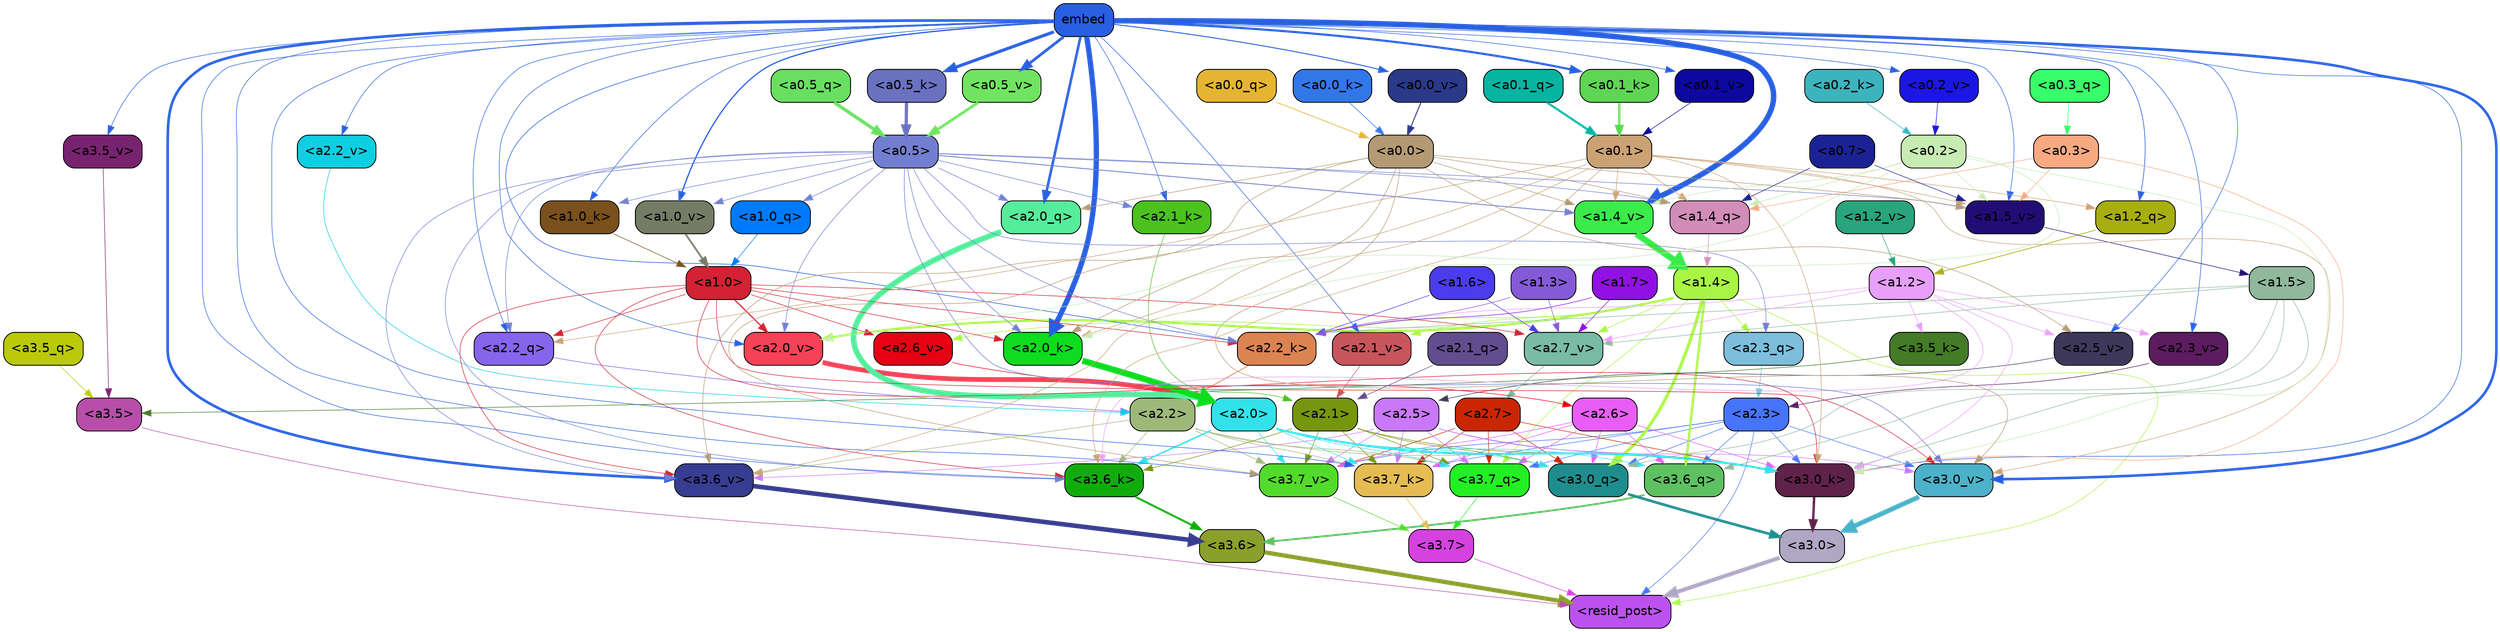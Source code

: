strict digraph "" {
	graph [bgcolor=transparent,
		layout=dot,
		overlap=false,
		splines=true
	];
	"<a3.7>"	[color=black,
		fillcolor="#d542e0",
		fontname=Helvetica,
		shape=box,
		style="filled, rounded"];
	"<resid_post>"	[color=black,
		fillcolor="#bd51ef",
		fontname=Helvetica,
		shape=box,
		style="filled, rounded"];
	"<a3.7>" -> "<resid_post>"	[color="#d542e0",
		penwidth=0.6];
	"<a3.6>"	[color=black,
		fillcolor="#8ba02c",
		fontname=Helvetica,
		shape=box,
		style="filled, rounded"];
	"<a3.6>" -> "<resid_post>"	[color="#8ba02c",
		penwidth=4.648244500160217];
	"<a3.5>"	[color=black,
		fillcolor="#b94eaa",
		fontname=Helvetica,
		shape=box,
		style="filled, rounded"];
	"<a3.5>" -> "<resid_post>"	[color="#b94eaa",
		penwidth=0.6];
	"<a3.0>"	[color=black,
		fillcolor="#afa7c4",
		fontname=Helvetica,
		shape=box,
		style="filled, rounded"];
	"<a3.0>" -> "<resid_post>"	[color="#afa7c4",
		penwidth=4.3288813829422];
	"<a2.3>"	[color=black,
		fillcolor="#4674fd",
		fontname=Helvetica,
		shape=box,
		style="filled, rounded"];
	"<a2.3>" -> "<resid_post>"	[color="#4674fd",
		penwidth=0.6];
	"<a3.7_q>"	[color=black,
		fillcolor="#22f023",
		fontname=Helvetica,
		shape=box,
		style="filled, rounded"];
	"<a2.3>" -> "<a3.7_q>"	[color="#4674fd",
		penwidth=0.6];
	"<a3.6_q>"	[color=black,
		fillcolor="#5ec161",
		fontname=Helvetica,
		shape=box,
		style="filled, rounded"];
	"<a2.3>" -> "<a3.6_q>"	[color="#4674fd",
		penwidth=0.6];
	"<a3.0_q>"	[color=black,
		fillcolor="#1f8d8d",
		fontname=Helvetica,
		shape=box,
		style="filled, rounded"];
	"<a2.3>" -> "<a3.0_q>"	[color="#4674fd",
		penwidth=0.6];
	"<a3.7_k>"	[color=black,
		fillcolor="#e5bc51",
		fontname=Helvetica,
		shape=box,
		style="filled, rounded"];
	"<a2.3>" -> "<a3.7_k>"	[color="#4674fd",
		penwidth=0.6];
	"<a3.0_k>"	[color=black,
		fillcolor="#5f2249",
		fontname=Helvetica,
		shape=box,
		style="filled, rounded"];
	"<a2.3>" -> "<a3.0_k>"	[color="#4674fd",
		penwidth=0.6];
	"<a3.7_v>"	[color=black,
		fillcolor="#53db2c",
		fontname=Helvetica,
		shape=box,
		style="filled, rounded"];
	"<a2.3>" -> "<a3.7_v>"	[color="#4674fd",
		penwidth=0.6];
	"<a3.0_v>"	[color=black,
		fillcolor="#4cb2c9",
		fontname=Helvetica,
		shape=box,
		style="filled, rounded"];
	"<a2.3>" -> "<a3.0_v>"	[color="#4674fd",
		penwidth=0.6];
	"<a1.4>"	[color=black,
		fillcolor="#a9f544",
		fontname=Helvetica,
		shape=box,
		style="filled, rounded"];
	"<a1.4>" -> "<resid_post>"	[color="#a9f544",
		penwidth=0.6];
	"<a1.4>" -> "<a3.7_q>"	[color="#a9f544",
		penwidth=0.6];
	"<a1.4>" -> "<a3.6_q>"	[color="#a9f544",
		penwidth=2.5397292599081993];
	"<a1.4>" -> "<a3.0_q>"	[color="#a9f544",
		penwidth=3.3985572457313538];
	"<a2.3_q>"	[color=black,
		fillcolor="#7cbedb",
		fontname=Helvetica,
		shape=box,
		style="filled, rounded"];
	"<a1.4>" -> "<a2.3_q>"	[color="#a9f544",
		penwidth=0.6];
	"<a2.2_k>"	[color=black,
		fillcolor="#dc8352",
		fontname=Helvetica,
		shape=box,
		style="filled, rounded"];
	"<a1.4>" -> "<a2.2_k>"	[color="#a9f544",
		penwidth=0.6];
	"<a2.7_v>"	[color=black,
		fillcolor="#79bba4",
		fontname=Helvetica,
		shape=box,
		style="filled, rounded"];
	"<a1.4>" -> "<a2.7_v>"	[color="#a9f544",
		penwidth=0.6];
	"<a2.6_v>"	[color=black,
		fillcolor="#e70213",
		fontname=Helvetica,
		shape=box,
		style="filled, rounded"];
	"<a1.4>" -> "<a2.6_v>"	[color="#a9f544",
		penwidth=0.6];
	"<a2.1_v>"	[color=black,
		fillcolor="#c7565c",
		fontname=Helvetica,
		shape=box,
		style="filled, rounded"];
	"<a1.4>" -> "<a2.1_v>"	[color="#a9f544",
		penwidth=0.6];
	"<a2.0_v>"	[color=black,
		fillcolor="#f64256",
		fontname=Helvetica,
		shape=box,
		style="filled, rounded"];
	"<a1.4>" -> "<a2.0_v>"	[color="#a9f544",
		penwidth=2.3308929204940796];
	"<a3.7_q>" -> "<a3.7>"	[color="#22f023",
		penwidth=0.6];
	"<a3.6_q>" -> "<a3.6>"	[color="#5ec161",
		penwidth=2.03758105635643];
	"<a3.5_q>"	[color=black,
		fillcolor="#baca08",
		fontname=Helvetica,
		shape=box,
		style="filled, rounded"];
	"<a3.5_q>" -> "<a3.5>"	[color="#baca08",
		penwidth=0.6];
	"<a3.0_q>" -> "<a3.0>"	[color="#1f8d8d",
		penwidth=2.8638100624084473];
	"<a3.7_k>" -> "<a3.7>"	[color="#e5bc51",
		penwidth=0.6];
	"<a3.6_k>"	[color=black,
		fillcolor="#11ac0c",
		fontname=Helvetica,
		shape=box,
		style="filled, rounded"];
	"<a3.6_k>" -> "<a3.6>"	[color="#11ac0c",
		penwidth=2.174198240041733];
	"<a3.5_k>"	[color=black,
		fillcolor="#447b26",
		fontname=Helvetica,
		shape=box,
		style="filled, rounded"];
	"<a3.5_k>" -> "<a3.5>"	[color="#447b26",
		penwidth=0.6];
	"<a3.0_k>" -> "<a3.0>"	[color="#5f2249",
		penwidth=2.6274144649505615];
	"<a3.7_v>" -> "<a3.7>"	[color="#53db2c",
		penwidth=0.6];
	"<a3.6_v>"	[color=black,
		fillcolor="#373d90",
		fontname=Helvetica,
		shape=box,
		style="filled, rounded"];
	"<a3.6_v>" -> "<a3.6>"	[color="#373d90",
		penwidth=5.002329230308533];
	"<a3.5_v>"	[color=black,
		fillcolor="#78236f",
		fontname=Helvetica,
		shape=box,
		style="filled, rounded"];
	"<a3.5_v>" -> "<a3.5>"	[color="#78236f",
		penwidth=0.6];
	"<a3.0_v>" -> "<a3.0>"	[color="#4cb2c9",
		penwidth=5.188832879066467];
	"<a2.7>"	[color=black,
		fillcolor="#cb2604",
		fontname=Helvetica,
		shape=box,
		style="filled, rounded"];
	"<a2.7>" -> "<a3.7_q>"	[color="#cb2604",
		penwidth=0.6];
	"<a2.7>" -> "<a3.0_q>"	[color="#cb2604",
		penwidth=0.6];
	"<a2.7>" -> "<a3.7_k>"	[color="#cb2604",
		penwidth=0.6];
	"<a2.7>" -> "<a3.0_k>"	[color="#cb2604",
		penwidth=0.6];
	"<a2.7>" -> "<a3.7_v>"	[color="#cb2604",
		penwidth=0.6];
	"<a2.6>"	[color=black,
		fillcolor="#e95df6",
		fontname=Helvetica,
		shape=box,
		style="filled, rounded"];
	"<a2.6>" -> "<a3.7_q>"	[color="#e95df6",
		penwidth=0.6];
	"<a2.6>" -> "<a3.6_q>"	[color="#e95df6",
		penwidth=0.6];
	"<a2.6>" -> "<a3.0_q>"	[color="#e95df6",
		penwidth=0.6];
	"<a2.6>" -> "<a3.7_k>"	[color="#e95df6",
		penwidth=0.6];
	"<a2.6>" -> "<a3.0_k>"	[color="#e95df6",
		penwidth=0.6];
	"<a2.6>" -> "<a3.7_v>"	[color="#e95df6",
		penwidth=0.6];
	"<a2.5>"	[color=black,
		fillcolor="#c978f9",
		fontname=Helvetica,
		shape=box,
		style="filled, rounded"];
	"<a2.5>" -> "<a3.7_q>"	[color="#c978f9",
		penwidth=0.6];
	"<a2.5>" -> "<a3.7_k>"	[color="#c978f9",
		penwidth=0.6];
	"<a2.5>" -> "<a3.0_k>"	[color="#c978f9",
		penwidth=0.6];
	"<a2.5>" -> "<a3.7_v>"	[color="#c978f9",
		penwidth=0.6];
	"<a2.5>" -> "<a3.6_v>"	[color="#c978f9",
		penwidth=0.6];
	"<a2.5>" -> "<a3.0_v>"	[color="#c978f9",
		penwidth=0.6];
	"<a2.2>"	[color=black,
		fillcolor="#9eb87a",
		fontname=Helvetica,
		shape=box,
		style="filled, rounded"];
	"<a2.2>" -> "<a3.7_q>"	[color="#9eb87a",
		penwidth=0.6];
	"<a2.2>" -> "<a3.7_k>"	[color="#9eb87a",
		penwidth=0.6];
	"<a2.2>" -> "<a3.6_k>"	[color="#9eb87a",
		penwidth=0.6];
	"<a2.2>" -> "<a3.0_k>"	[color="#9eb87a",
		penwidth=0.6];
	"<a2.2>" -> "<a3.7_v>"	[color="#9eb87a",
		penwidth=0.6];
	"<a2.2>" -> "<a3.6_v>"	[color="#9eb87a",
		penwidth=0.6];
	"<a2.1>"	[color=black,
		fillcolor="#76960f",
		fontname=Helvetica,
		shape=box,
		style="filled, rounded"];
	"<a2.1>" -> "<a3.7_q>"	[color="#76960f",
		penwidth=0.6];
	"<a2.1>" -> "<a3.0_q>"	[color="#76960f",
		penwidth=0.6];
	"<a2.1>" -> "<a3.7_k>"	[color="#76960f",
		penwidth=0.6];
	"<a2.1>" -> "<a3.6_k>"	[color="#76960f",
		penwidth=0.6];
	"<a2.1>" -> "<a3.0_k>"	[color="#76960f",
		penwidth=0.6];
	"<a2.1>" -> "<a3.7_v>"	[color="#76960f",
		penwidth=0.6];
	"<a2.0>"	[color=black,
		fillcolor="#32e2ea",
		fontname=Helvetica,
		shape=box,
		style="filled, rounded"];
	"<a2.0>" -> "<a3.7_q>"	[color="#32e2ea",
		penwidth=0.6];
	"<a2.0>" -> "<a3.6_q>"	[color="#32e2ea",
		penwidth=0.6];
	"<a2.0>" -> "<a3.0_q>"	[color="#32e2ea",
		penwidth=0.6];
	"<a2.0>" -> "<a3.7_k>"	[color="#32e2ea",
		penwidth=0.6];
	"<a2.0>" -> "<a3.6_k>"	[color="#32e2ea",
		penwidth=1.5717863738536835];
	"<a2.0>" -> "<a3.0_k>"	[color="#32e2ea",
		penwidth=2.205150544643402];
	"<a2.0>" -> "<a3.7_v>"	[color="#32e2ea",
		penwidth=0.6];
	"<a1.5>"	[color=black,
		fillcolor="#90b89d",
		fontname=Helvetica,
		shape=box,
		style="filled, rounded"];
	"<a1.5>" -> "<a3.6_q>"	[color="#90b89d",
		penwidth=0.6];
	"<a1.5>" -> "<a3.0_q>"	[color="#90b89d",
		penwidth=0.6];
	"<a1.5>" -> "<a3.0_k>"	[color="#90b89d",
		penwidth=0.6];
	"<a1.5>" -> "<a2.2_k>"	[color="#90b89d",
		penwidth=0.6];
	"<a1.5>" -> "<a2.7_v>"	[color="#90b89d",
		penwidth=0.6];
	embed	[color=black,
		fillcolor="#2860e1",
		fontname=Helvetica,
		shape=box,
		style="filled, rounded"];
	embed -> "<a3.7_k>"	[color="#2860e1",
		penwidth=0.6];
	embed -> "<a3.6_k>"	[color="#2860e1",
		penwidth=0.6];
	embed -> "<a3.0_k>"	[color="#2860e1",
		penwidth=0.6];
	embed -> "<a3.7_v>"	[color="#2860e1",
		penwidth=0.6];
	embed -> "<a3.6_v>"	[color="#2860e1",
		penwidth=2.882729172706604];
	embed -> "<a3.5_v>"	[color="#2860e1",
		penwidth=0.6];
	embed -> "<a3.0_v>"	[color="#2860e1",
		penwidth=2.812090039253235];
	"<a2.2_q>"	[color=black,
		fillcolor="#8764ec",
		fontname=Helvetica,
		shape=box,
		style="filled, rounded"];
	embed -> "<a2.2_q>"	[color="#2860e1",
		penwidth=0.6];
	"<a2.0_q>"	[color=black,
		fillcolor="#55ed9c",
		fontname=Helvetica,
		shape=box,
		style="filled, rounded"];
	embed -> "<a2.0_q>"	[color="#2860e1",
		penwidth=2.773140072822571];
	embed -> "<a2.2_k>"	[color="#2860e1",
		penwidth=0.6694881916046143];
	"<a2.1_k>"	[color=black,
		fillcolor="#4cc21f",
		fontname=Helvetica,
		shape=box,
		style="filled, rounded"];
	embed -> "<a2.1_k>"	[color="#2860e1",
		penwidth=0.6];
	"<a2.0_k>"	[color=black,
		fillcolor="#0edc1f",
		fontname=Helvetica,
		shape=box,
		style="filled, rounded"];
	embed -> "<a2.0_k>"	[color="#2860e1",
		penwidth=5.809704422950745];
	"<a2.5_v>"	[color=black,
		fillcolor="#3e395b",
		fontname=Helvetica,
		shape=box,
		style="filled, rounded"];
	embed -> "<a2.5_v>"	[color="#2860e1",
		penwidth=0.6];
	"<a2.3_v>"	[color=black,
		fillcolor="#5c1c5f",
		fontname=Helvetica,
		shape=box,
		style="filled, rounded"];
	embed -> "<a2.3_v>"	[color="#2860e1",
		penwidth=0.6];
	"<a2.2_v>"	[color=black,
		fillcolor="#0ecee2",
		fontname=Helvetica,
		shape=box,
		style="filled, rounded"];
	embed -> "<a2.2_v>"	[color="#2860e1",
		penwidth=0.6];
	embed -> "<a2.1_v>"	[color="#2860e1",
		penwidth=0.6];
	embed -> "<a2.0_v>"	[color="#2860e1",
		penwidth=0.6];
	"<a1.2_q>"	[color=black,
		fillcolor="#a7ae0f",
		fontname=Helvetica,
		shape=box,
		style="filled, rounded"];
	embed -> "<a1.2_q>"	[color="#2860e1",
		penwidth=0.6789929866790771];
	"<a1.0_k>"	[color=black,
		fillcolor="#7a501c",
		fontname=Helvetica,
		shape=box,
		style="filled, rounded"];
	embed -> "<a1.0_k>"	[color="#2860e1",
		penwidth=0.6];
	"<a1.5_v>"	[color=black,
		fillcolor="#220d76",
		fontname=Helvetica,
		shape=box,
		style="filled, rounded"];
	embed -> "<a1.5_v>"	[color="#2860e1",
		penwidth=0.6];
	"<a1.4_v>"	[color=black,
		fillcolor="#3aeb4a",
		fontname=Helvetica,
		shape=box,
		style="filled, rounded"];
	embed -> "<a1.4_v>"	[color="#2860e1",
		penwidth=5.930049657821655];
	"<a1.0_v>"	[color=black,
		fillcolor="#757c66",
		fontname=Helvetica,
		shape=box,
		style="filled, rounded"];
	embed -> "<a1.0_v>"	[color="#2860e1",
		penwidth=1.3246397972106934];
	"<a0.5_k>"	[color=black,
		fillcolor="#6a72c0",
		fontname=Helvetica,
		shape=box,
		style="filled, rounded"];
	embed -> "<a0.5_k>"	[color="#2860e1",
		penwidth=3.417628586292267];
	"<a0.1_k>"	[color=black,
		fillcolor="#5ed653",
		fontname=Helvetica,
		shape=box,
		style="filled, rounded"];
	embed -> "<a0.1_k>"	[color="#2860e1",
		penwidth=2.365019917488098];
	"<a0.5_v>"	[color=black,
		fillcolor="#70e461",
		fontname=Helvetica,
		shape=box,
		style="filled, rounded"];
	embed -> "<a0.5_v>"	[color="#2860e1",
		penwidth=2.9912296533584595];
	"<a0.2_v>"	[color=black,
		fillcolor="#1b16e2",
		fontname=Helvetica,
		shape=box,
		style="filled, rounded"];
	embed -> "<a0.2_v>"	[color="#2860e1",
		penwidth=0.6];
	"<a0.1_v>"	[color=black,
		fillcolor="#0d089f",
		fontname=Helvetica,
		shape=box,
		style="filled, rounded"];
	embed -> "<a0.1_v>"	[color="#2860e1",
		penwidth=0.6];
	"<a0.0_v>"	[color=black,
		fillcolor="#2a3988",
		fontname=Helvetica,
		shape=box,
		style="filled, rounded"];
	embed -> "<a0.0_v>"	[color="#2860e1",
		penwidth=1.0032603740692139];
	"<a1.2>"	[color=black,
		fillcolor="#e89ff9",
		fontname=Helvetica,
		shape=box,
		style="filled, rounded"];
	"<a1.2>" -> "<a3.6_k>"	[color="#e89ff9",
		penwidth=0.6];
	"<a1.2>" -> "<a3.5_k>"	[color="#e89ff9",
		penwidth=0.6];
	"<a1.2>" -> "<a3.0_k>"	[color="#e89ff9",
		penwidth=0.6];
	"<a1.2>" -> "<a2.2_k>"	[color="#e89ff9",
		penwidth=0.6];
	"<a1.2>" -> "<a2.7_v>"	[color="#e89ff9",
		penwidth=0.6];
	"<a1.2>" -> "<a2.5_v>"	[color="#e89ff9",
		penwidth=0.6];
	"<a1.2>" -> "<a2.3_v>"	[color="#e89ff9",
		penwidth=0.6];
	"<a1.0>"	[color=black,
		fillcolor="#d22233",
		fontname=Helvetica,
		shape=box,
		style="filled, rounded"];
	"<a1.0>" -> "<a3.6_k>"	[color="#d22233",
		penwidth=0.6];
	"<a1.0>" -> "<a3.0_k>"	[color="#d22233",
		penwidth=0.6];
	"<a1.0>" -> "<a3.6_v>"	[color="#d22233",
		penwidth=0.6];
	"<a1.0>" -> "<a3.0_v>"	[color="#d22233",
		penwidth=0.6];
	"<a1.0>" -> "<a2.2_q>"	[color="#d22233",
		penwidth=0.6];
	"<a1.0>" -> "<a2.2_k>"	[color="#d22233",
		penwidth=0.6];
	"<a1.0>" -> "<a2.0_k>"	[color="#d22233",
		penwidth=0.6];
	"<a1.0>" -> "<a2.7_v>"	[color="#d22233",
		penwidth=0.6];
	"<a1.0>" -> "<a2.6_v>"	[color="#d22233",
		penwidth=0.6];
	"<a1.0>" -> "<a2.0_v>"	[color="#d22233",
		penwidth=1.2632839679718018];
	"<a0.5>"	[color=black,
		fillcolor="#727ed0",
		fontname=Helvetica,
		shape=box,
		style="filled, rounded"];
	"<a0.5>" -> "<a3.6_k>"	[color="#727ed0",
		penwidth=0.6];
	"<a0.5>" -> "<a3.6_v>"	[color="#727ed0",
		penwidth=0.6];
	"<a0.5>" -> "<a3.0_v>"	[color="#727ed0",
		penwidth=0.6281400918960571];
	"<a0.5>" -> "<a2.3_q>"	[color="#727ed0",
		penwidth=0.6];
	"<a0.5>" -> "<a2.2_q>"	[color="#727ed0",
		penwidth=0.6];
	"<a0.5>" -> "<a2.0_q>"	[color="#727ed0",
		penwidth=0.6];
	"<a0.5>" -> "<a2.2_k>"	[color="#727ed0",
		penwidth=0.6];
	"<a0.5>" -> "<a2.1_k>"	[color="#727ed0",
		penwidth=0.6];
	"<a0.5>" -> "<a2.0_k>"	[color="#727ed0",
		penwidth=0.6196913719177246];
	"<a0.5>" -> "<a2.0_v>"	[color="#727ed0",
		penwidth=0.6];
	"<a1.4_q>"	[color=black,
		fillcolor="#d18db8",
		fontname=Helvetica,
		shape=box,
		style="filled, rounded"];
	"<a0.5>" -> "<a1.4_q>"	[color="#727ed0",
		penwidth=0.6];
	"<a1.0_q>"	[color=black,
		fillcolor="#007afd",
		fontname=Helvetica,
		shape=box,
		style="filled, rounded"];
	"<a0.5>" -> "<a1.0_q>"	[color="#727ed0",
		penwidth=0.6];
	"<a0.5>" -> "<a1.0_k>"	[color="#727ed0",
		penwidth=0.6];
	"<a0.5>" -> "<a1.5_v>"	[color="#727ed0",
		penwidth=0.6];
	"<a0.5>" -> "<a1.4_v>"	[color="#727ed0",
		penwidth=0.9038386344909668];
	"<a0.5>" -> "<a1.0_v>"	[color="#727ed0",
		penwidth=0.6];
	"<a0.1>"	[color=black,
		fillcolor="#cba274",
		fontname=Helvetica,
		shape=box,
		style="filled, rounded"];
	"<a0.1>" -> "<a3.6_k>"	[color="#cba274",
		penwidth=0.6];
	"<a0.1>" -> "<a3.0_k>"	[color="#cba274",
		penwidth=0.6];
	"<a0.1>" -> "<a3.6_v>"	[color="#cba274",
		penwidth=0.6];
	"<a0.1>" -> "<a3.0_v>"	[color="#cba274",
		penwidth=0.6];
	"<a0.1>" -> "<a2.2_q>"	[color="#cba274",
		penwidth=0.6];
	"<a0.1>" -> "<a2.0_k>"	[color="#cba274",
		penwidth=0.6];
	"<a0.1>" -> "<a1.4_q>"	[color="#cba274",
		penwidth=0.6];
	"<a0.1>" -> "<a1.2_q>"	[color="#cba274",
		penwidth=0.6];
	"<a0.1>" -> "<a1.5_v>"	[color="#cba274",
		penwidth=0.6];
	"<a0.1>" -> "<a1.4_v>"	[color="#cba274",
		penwidth=0.6];
	"<a0.3>"	[color=black,
		fillcolor="#f7a982",
		fontname=Helvetica,
		shape=box,
		style="filled, rounded"];
	"<a0.3>" -> "<a3.0_k>"	[color="#f7a982",
		penwidth=0.6];
	"<a0.3>" -> "<a1.4_q>"	[color="#f7a982",
		penwidth=0.6];
	"<a0.3>" -> "<a1.5_v>"	[color="#f7a982",
		penwidth=0.6];
	"<a0.2>"	[color=black,
		fillcolor="#c8ebb3",
		fontname=Helvetica,
		shape=box,
		style="filled, rounded"];
	"<a0.2>" -> "<a3.0_k>"	[color="#c8ebb3",
		penwidth=0.6];
	"<a0.2>" -> "<a2.0_k>"	[color="#c8ebb3",
		penwidth=0.6];
	"<a0.2>" -> "<a2.0_v>"	[color="#c8ebb3",
		penwidth=0.6];
	"<a0.2>" -> "<a1.4_q>"	[color="#c8ebb3",
		penwidth=0.6];
	"<a0.2>" -> "<a1.5_v>"	[color="#c8ebb3",
		penwidth=0.6];
	"<a0.2>" -> "<a1.4_v>"	[color="#c8ebb3",
		penwidth=0.6];
	"<a0.0>"	[color=black,
		fillcolor="#b39a74",
		fontname=Helvetica,
		shape=box,
		style="filled, rounded"];
	"<a0.0>" -> "<a3.7_v>"	[color="#b39a74",
		penwidth=0.6];
	"<a0.0>" -> "<a3.6_v>"	[color="#b39a74",
		penwidth=0.6];
	"<a0.0>" -> "<a3.0_v>"	[color="#b39a74",
		penwidth=0.6];
	"<a0.0>" -> "<a2.0_q>"	[color="#b39a74",
		penwidth=0.6];
	"<a0.0>" -> "<a2.0_k>"	[color="#b39a74",
		penwidth=0.6];
	"<a0.0>" -> "<a2.5_v>"	[color="#b39a74",
		penwidth=0.6];
	"<a0.0>" -> "<a1.4_q>"	[color="#b39a74",
		penwidth=0.6];
	"<a0.0>" -> "<a1.5_v>"	[color="#b39a74",
		penwidth=0.6];
	"<a0.0>" -> "<a1.4_v>"	[color="#b39a74",
		penwidth=0.6];
	"<a2.3_q>" -> "<a2.3>"	[color="#7cbedb",
		penwidth=0.6];
	"<a2.2_q>" -> "<a2.2>"	[color="#8764ec",
		penwidth=0.6299107074737549];
	"<a2.1_q>"	[color=black,
		fillcolor="#624d8e",
		fontname=Helvetica,
		shape=box,
		style="filled, rounded"];
	"<a2.1_q>" -> "<a2.1>"	[color="#624d8e",
		penwidth=0.6];
	"<a2.0_q>" -> "<a2.0>"	[color="#55ed9c",
		penwidth=6.081655263900757];
	"<a2.2_k>" -> "<a2.2>"	[color="#dc8352",
		penwidth=0.8337457180023193];
	"<a2.1_k>" -> "<a2.1>"	[color="#4cc21f",
		penwidth=0.6];
	"<a2.0_k>" -> "<a2.0>"	[color="#0edc1f",
		penwidth=6.795950889587402];
	"<a2.7_v>" -> "<a2.7>"	[color="#79bba4",
		penwidth=0.6];
	"<a2.6_v>" -> "<a2.6>"	[color="#e70213",
		penwidth=0.6];
	"<a2.5_v>" -> "<a2.5>"	[color="#3e395b",
		penwidth=0.6];
	"<a2.3_v>" -> "<a2.3>"	[color="#5c1c5f",
		penwidth=0.6];
	"<a2.2_v>" -> "<a2.2>"	[color="#0ecee2",
		penwidth=0.6];
	"<a2.1_v>" -> "<a2.1>"	[color="#c7565c",
		penwidth=0.6];
	"<a2.0_v>" -> "<a2.0>"	[color="#f64256",
		penwidth=5.211444020271301];
	"<a1.7>"	[color=black,
		fillcolor="#9111e4",
		fontname=Helvetica,
		shape=box,
		style="filled, rounded"];
	"<a1.7>" -> "<a2.2_k>"	[color="#9111e4",
		penwidth=0.6];
	"<a1.7>" -> "<a2.7_v>"	[color="#9111e4",
		penwidth=0.6];
	"<a1.6>"	[color=black,
		fillcolor="#4b3ced",
		fontname=Helvetica,
		shape=box,
		style="filled, rounded"];
	"<a1.6>" -> "<a2.2_k>"	[color="#4b3ced",
		penwidth=0.6];
	"<a1.6>" -> "<a2.7_v>"	[color="#4b3ced",
		penwidth=0.6];
	"<a1.3>"	[color=black,
		fillcolor="#855ad8",
		fontname=Helvetica,
		shape=box,
		style="filled, rounded"];
	"<a1.3>" -> "<a2.2_k>"	[color="#855ad8",
		penwidth=0.6];
	"<a1.3>" -> "<a2.7_v>"	[color="#855ad8",
		penwidth=0.6];
	"<a1.4_q>" -> "<a1.4>"	[color="#d18db8",
		penwidth=0.6];
	"<a1.2_q>" -> "<a1.2>"	[color="#a7ae0f",
		penwidth=0.7635738849639893];
	"<a1.0_q>" -> "<a1.0>"	[color="#007afd",
		penwidth=0.6];
	"<a1.0_k>" -> "<a1.0>"	[color="#7a501c",
		penwidth=0.6];
	"<a1.5_v>" -> "<a1.5>"	[color="#220d76",
		penwidth=0.6];
	"<a1.4_v>" -> "<a1.4>"	[color="#3aeb4a",
		penwidth=7.066803693771362];
	"<a1.2_v>"	[color=black,
		fillcolor="#29a47c",
		fontname=Helvetica,
		shape=box,
		style="filled, rounded"];
	"<a1.2_v>" -> "<a1.2>"	[color="#29a47c",
		penwidth=0.6];
	"<a1.0_v>" -> "<a1.0>"	[color="#757c66",
		penwidth=1.970656156539917];
	"<a0.7>"	[color=black,
		fillcolor="#1b2294",
		fontname=Helvetica,
		shape=box,
		style="filled, rounded"];
	"<a0.7>" -> "<a1.4_q>"	[color="#1b2294",
		penwidth=0.6];
	"<a0.7>" -> "<a1.5_v>"	[color="#1b2294",
		penwidth=0.6];
	"<a0.5_q>"	[color=black,
		fillcolor="#69df62",
		fontname=Helvetica,
		shape=box,
		style="filled, rounded"];
	"<a0.5_q>" -> "<a0.5>"	[color="#69df62",
		penwidth=3.6266062557697296];
	"<a0.3_q>"	[color=black,
		fillcolor="#38ff69",
		fontname=Helvetica,
		shape=box,
		style="filled, rounded"];
	"<a0.3_q>" -> "<a0.3>"	[color="#38ff69",
		penwidth=0.6];
	"<a0.1_q>"	[color=black,
		fillcolor="#05b5a2",
		fontname=Helvetica,
		shape=box,
		style="filled, rounded"];
	"<a0.1_q>" -> "<a0.1>"	[color="#05b5a2",
		penwidth=2.2995558977127075];
	"<a0.0_q>"	[color=black,
		fillcolor="#e5b431",
		fontname=Helvetica,
		shape=box,
		style="filled, rounded"];
	"<a0.0_q>" -> "<a0.0>"	[color="#e5b431",
		penwidth=0.7591052055358887];
	"<a0.5_k>" -> "<a0.5>"	[color="#6a72c0",
		penwidth=3.475644141435623];
	"<a0.2_k>"	[color=black,
		fillcolor="#3bb4bd",
		fontname=Helvetica,
		shape=box,
		style="filled, rounded"];
	"<a0.2_k>" -> "<a0.2>"	[color="#3bb4bd",
		penwidth=0.6];
	"<a0.1_k>" -> "<a0.1>"	[color="#5ed653",
		penwidth=2.3508740663528442];
	"<a0.0_k>"	[color=black,
		fillcolor="#3277e9",
		fontname=Helvetica,
		shape=box,
		style="filled, rounded"];
	"<a0.0_k>" -> "<a0.0>"	[color="#3277e9",
		penwidth=0.6416475772857666];
	"<a0.5_v>" -> "<a0.5>"	[color="#70e461",
		penwidth=3.019147038459778];
	"<a0.2_v>" -> "<a0.2>"	[color="#1b16e2",
		penwidth=0.6];
	"<a0.1_v>" -> "<a0.1>"	[color="#0d089f",
		penwidth=0.6];
	"<a0.0_v>" -> "<a0.0>"	[color="#2a3988",
		penwidth=1.0116496086120605];
}
